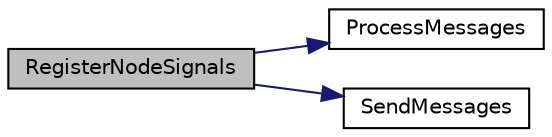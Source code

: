 digraph "RegisterNodeSignals"
{
  edge [fontname="Helvetica",fontsize="10",labelfontname="Helvetica",labelfontsize="10"];
  node [fontname="Helvetica",fontsize="10",shape=record];
  rankdir="LR";
  Node391 [label="RegisterNodeSignals",height=0.2,width=0.4,color="black", fillcolor="grey75", style="filled", fontcolor="black"];
  Node391 -> Node392 [color="midnightblue",fontsize="10",style="solid",fontname="Helvetica"];
  Node392 [label="ProcessMessages",height=0.2,width=0.4,color="black", fillcolor="white", style="filled",URL="$df/d0a/main_8cpp.html#a196f9318f02448b85b28d612698934fd"];
  Node391 -> Node393 [color="midnightblue",fontsize="10",style="solid",fontname="Helvetica"];
  Node393 [label="SendMessages",height=0.2,width=0.4,color="black", fillcolor="white", style="filled",URL="$df/d0a/main_8cpp.html#a711a5bdb30c9c9bbdc83011b1cbbe2f3"];
}
